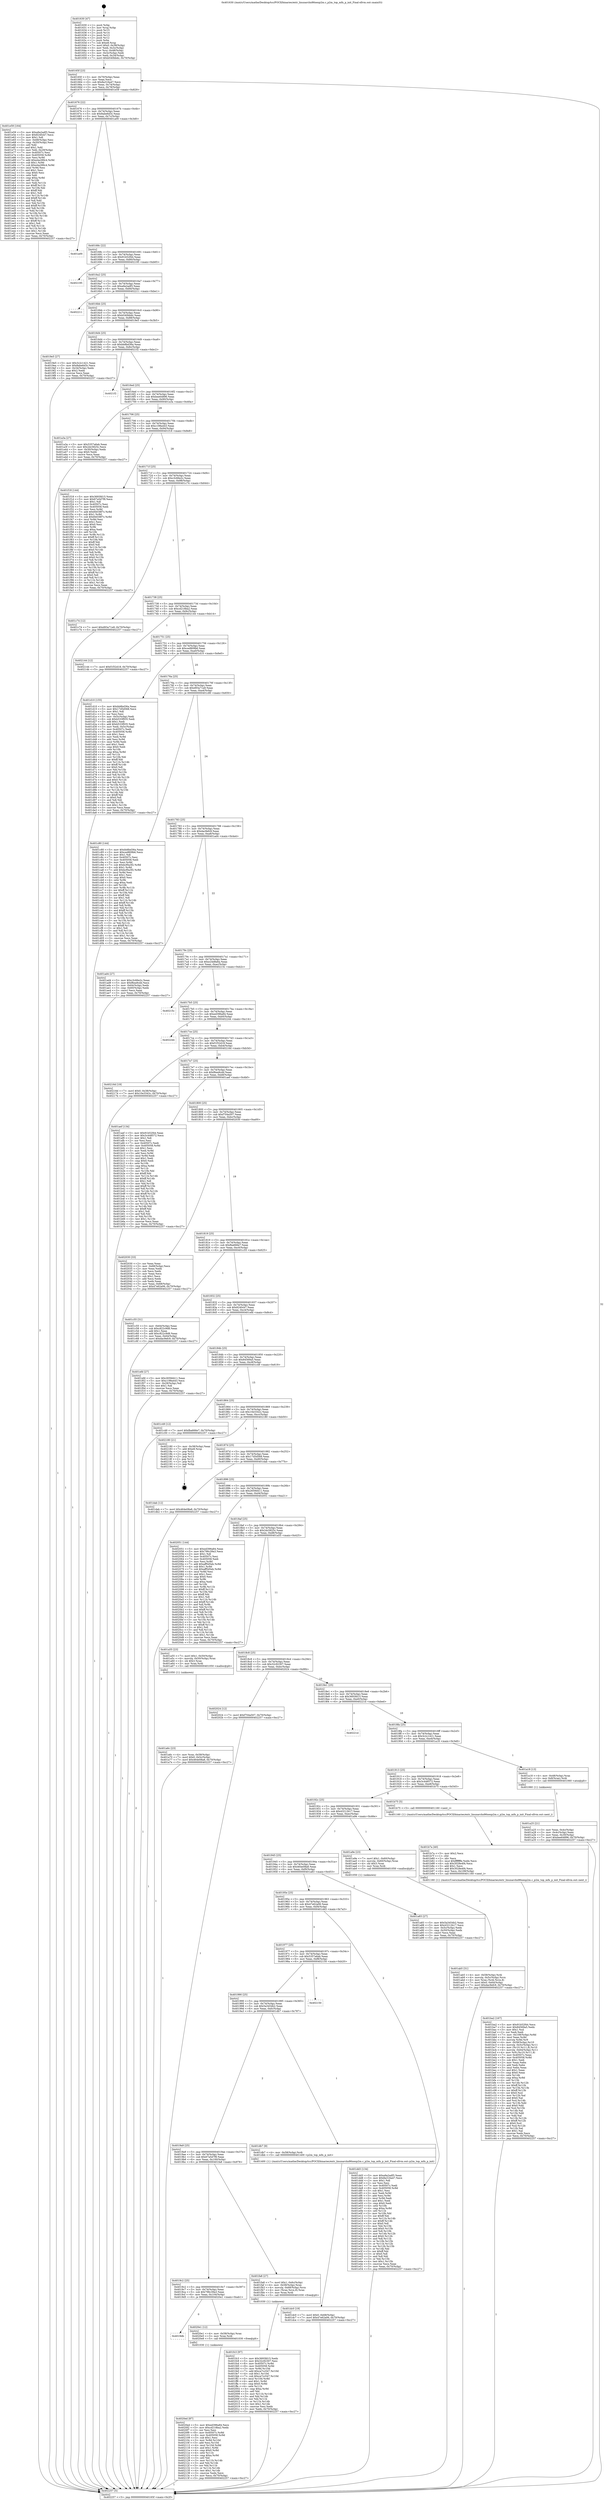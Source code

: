 digraph "0x401630" {
  label = "0x401630 (/mnt/c/Users/mathe/Desktop/tcc/POCII/binaries/extr_linuxarchx86xenp2m.c_p2m_top_mfn_p_init_Final-ollvm.out::main(0))"
  labelloc = "t"
  node[shape=record]

  Entry [label="",width=0.3,height=0.3,shape=circle,fillcolor=black,style=filled]
  "0x40165f" [label="{
     0x40165f [23]\l
     | [instrs]\l
     &nbsp;&nbsp;0x40165f \<+3\>: mov -0x70(%rbp),%eax\l
     &nbsp;&nbsp;0x401662 \<+2\>: mov %eax,%ecx\l
     &nbsp;&nbsp;0x401664 \<+6\>: sub $0x8a316a47,%ecx\l
     &nbsp;&nbsp;0x40166a \<+3\>: mov %eax,-0x74(%rbp)\l
     &nbsp;&nbsp;0x40166d \<+3\>: mov %ecx,-0x78(%rbp)\l
     &nbsp;&nbsp;0x401670 \<+6\>: je 0000000000401e59 \<main+0x829\>\l
  }"]
  "0x401e59" [label="{
     0x401e59 [164]\l
     | [instrs]\l
     &nbsp;&nbsp;0x401e59 \<+5\>: mov $0xa9a2adf3,%eax\l
     &nbsp;&nbsp;0x401e5e \<+5\>: mov $0x8240cb7,%ecx\l
     &nbsp;&nbsp;0x401e63 \<+2\>: mov $0x1,%dl\l
     &nbsp;&nbsp;0x401e65 \<+3\>: mov -0x68(%rbp),%esi\l
     &nbsp;&nbsp;0x401e68 \<+3\>: cmp -0x50(%rbp),%esi\l
     &nbsp;&nbsp;0x401e6b \<+4\>: setl %dil\l
     &nbsp;&nbsp;0x401e6f \<+4\>: and $0x1,%dil\l
     &nbsp;&nbsp;0x401e73 \<+4\>: mov %dil,-0x29(%rbp)\l
     &nbsp;&nbsp;0x401e77 \<+7\>: mov 0x40507c,%esi\l
     &nbsp;&nbsp;0x401e7e \<+8\>: mov 0x405058,%r8d\l
     &nbsp;&nbsp;0x401e86 \<+3\>: mov %esi,%r9d\l
     &nbsp;&nbsp;0x401e89 \<+7\>: add $0xe4a289c4,%r9d\l
     &nbsp;&nbsp;0x401e90 \<+4\>: sub $0x1,%r9d\l
     &nbsp;&nbsp;0x401e94 \<+7\>: sub $0xe4a289c4,%r9d\l
     &nbsp;&nbsp;0x401e9b \<+4\>: imul %r9d,%esi\l
     &nbsp;&nbsp;0x401e9f \<+3\>: and $0x1,%esi\l
     &nbsp;&nbsp;0x401ea2 \<+3\>: cmp $0x0,%esi\l
     &nbsp;&nbsp;0x401ea5 \<+4\>: sete %dil\l
     &nbsp;&nbsp;0x401ea9 \<+4\>: cmp $0xa,%r8d\l
     &nbsp;&nbsp;0x401ead \<+4\>: setl %r10b\l
     &nbsp;&nbsp;0x401eb1 \<+3\>: mov %dil,%r11b\l
     &nbsp;&nbsp;0x401eb4 \<+4\>: xor $0xff,%r11b\l
     &nbsp;&nbsp;0x401eb8 \<+3\>: mov %r10b,%bl\l
     &nbsp;&nbsp;0x401ebb \<+3\>: xor $0xff,%bl\l
     &nbsp;&nbsp;0x401ebe \<+3\>: xor $0x1,%dl\l
     &nbsp;&nbsp;0x401ec1 \<+3\>: mov %r11b,%r14b\l
     &nbsp;&nbsp;0x401ec4 \<+4\>: and $0xff,%r14b\l
     &nbsp;&nbsp;0x401ec8 \<+3\>: and %dl,%dil\l
     &nbsp;&nbsp;0x401ecb \<+3\>: mov %bl,%r15b\l
     &nbsp;&nbsp;0x401ece \<+4\>: and $0xff,%r15b\l
     &nbsp;&nbsp;0x401ed2 \<+3\>: and %dl,%r10b\l
     &nbsp;&nbsp;0x401ed5 \<+3\>: or %dil,%r14b\l
     &nbsp;&nbsp;0x401ed8 \<+3\>: or %r10b,%r15b\l
     &nbsp;&nbsp;0x401edb \<+3\>: xor %r15b,%r14b\l
     &nbsp;&nbsp;0x401ede \<+3\>: or %bl,%r11b\l
     &nbsp;&nbsp;0x401ee1 \<+4\>: xor $0xff,%r11b\l
     &nbsp;&nbsp;0x401ee5 \<+3\>: or $0x1,%dl\l
     &nbsp;&nbsp;0x401ee8 \<+3\>: and %dl,%r11b\l
     &nbsp;&nbsp;0x401eeb \<+3\>: or %r11b,%r14b\l
     &nbsp;&nbsp;0x401eee \<+4\>: test $0x1,%r14b\l
     &nbsp;&nbsp;0x401ef2 \<+3\>: cmovne %ecx,%eax\l
     &nbsp;&nbsp;0x401ef5 \<+3\>: mov %eax,-0x70(%rbp)\l
     &nbsp;&nbsp;0x401ef8 \<+5\>: jmp 0000000000402257 \<main+0xc27\>\l
  }"]
  "0x401676" [label="{
     0x401676 [22]\l
     | [instrs]\l
     &nbsp;&nbsp;0x401676 \<+5\>: jmp 000000000040167b \<main+0x4b\>\l
     &nbsp;&nbsp;0x40167b \<+3\>: mov -0x74(%rbp),%eax\l
     &nbsp;&nbsp;0x40167e \<+5\>: sub $0x8abe6d3c,%eax\l
     &nbsp;&nbsp;0x401683 \<+3\>: mov %eax,-0x7c(%rbp)\l
     &nbsp;&nbsp;0x401686 \<+6\>: je 0000000000401a00 \<main+0x3d0\>\l
  }"]
  Exit [label="",width=0.3,height=0.3,shape=circle,fillcolor=black,style=filled,peripheries=2]
  "0x401a00" [label="{
     0x401a00\l
  }", style=dashed]
  "0x40168c" [label="{
     0x40168c [22]\l
     | [instrs]\l
     &nbsp;&nbsp;0x40168c \<+5\>: jmp 0000000000401691 \<main+0x61\>\l
     &nbsp;&nbsp;0x401691 \<+3\>: mov -0x74(%rbp),%eax\l
     &nbsp;&nbsp;0x401694 \<+5\>: sub $0x91b52f44,%eax\l
     &nbsp;&nbsp;0x401699 \<+3\>: mov %eax,-0x80(%rbp)\l
     &nbsp;&nbsp;0x40169c \<+6\>: je 0000000000402195 \<main+0xb65\>\l
  }"]
  "0x4020ed" [label="{
     0x4020ed [87]\l
     | [instrs]\l
     &nbsp;&nbsp;0x4020ed \<+5\>: mov $0xed396a84,%ecx\l
     &nbsp;&nbsp;0x4020f2 \<+5\>: mov $0xcd218ba2,%edx\l
     &nbsp;&nbsp;0x4020f7 \<+2\>: xor %esi,%esi\l
     &nbsp;&nbsp;0x4020f9 \<+8\>: mov 0x40507c,%r8d\l
     &nbsp;&nbsp;0x402101 \<+8\>: mov 0x405058,%r9d\l
     &nbsp;&nbsp;0x402109 \<+3\>: sub $0x1,%esi\l
     &nbsp;&nbsp;0x40210c \<+3\>: mov %r8d,%r10d\l
     &nbsp;&nbsp;0x40210f \<+3\>: add %esi,%r10d\l
     &nbsp;&nbsp;0x402112 \<+4\>: imul %r10d,%r8d\l
     &nbsp;&nbsp;0x402116 \<+4\>: and $0x1,%r8d\l
     &nbsp;&nbsp;0x40211a \<+4\>: cmp $0x0,%r8d\l
     &nbsp;&nbsp;0x40211e \<+4\>: sete %r11b\l
     &nbsp;&nbsp;0x402122 \<+4\>: cmp $0xa,%r9d\l
     &nbsp;&nbsp;0x402126 \<+3\>: setl %bl\l
     &nbsp;&nbsp;0x402129 \<+3\>: mov %r11b,%r14b\l
     &nbsp;&nbsp;0x40212c \<+3\>: and %bl,%r14b\l
     &nbsp;&nbsp;0x40212f \<+3\>: xor %bl,%r11b\l
     &nbsp;&nbsp;0x402132 \<+3\>: or %r11b,%r14b\l
     &nbsp;&nbsp;0x402135 \<+4\>: test $0x1,%r14b\l
     &nbsp;&nbsp;0x402139 \<+3\>: cmovne %edx,%ecx\l
     &nbsp;&nbsp;0x40213c \<+3\>: mov %ecx,-0x70(%rbp)\l
     &nbsp;&nbsp;0x40213f \<+5\>: jmp 0000000000402257 \<main+0xc27\>\l
  }"]
  "0x402195" [label="{
     0x402195\l
  }", style=dashed]
  "0x4016a2" [label="{
     0x4016a2 [25]\l
     | [instrs]\l
     &nbsp;&nbsp;0x4016a2 \<+5\>: jmp 00000000004016a7 \<main+0x77\>\l
     &nbsp;&nbsp;0x4016a7 \<+3\>: mov -0x74(%rbp),%eax\l
     &nbsp;&nbsp;0x4016aa \<+5\>: sub $0xa9a2adf3,%eax\l
     &nbsp;&nbsp;0x4016af \<+6\>: mov %eax,-0x84(%rbp)\l
     &nbsp;&nbsp;0x4016b5 \<+6\>: je 0000000000402211 \<main+0xbe1\>\l
  }"]
  "0x4019db" [label="{
     0x4019db\l
  }", style=dashed]
  "0x402211" [label="{
     0x402211\l
  }", style=dashed]
  "0x4016bb" [label="{
     0x4016bb [25]\l
     | [instrs]\l
     &nbsp;&nbsp;0x4016bb \<+5\>: jmp 00000000004016c0 \<main+0x90\>\l
     &nbsp;&nbsp;0x4016c0 \<+3\>: mov -0x74(%rbp),%eax\l
     &nbsp;&nbsp;0x4016c3 \<+5\>: sub $0xb540bbdc,%eax\l
     &nbsp;&nbsp;0x4016c8 \<+6\>: mov %eax,-0x88(%rbp)\l
     &nbsp;&nbsp;0x4016ce \<+6\>: je 00000000004019e5 \<main+0x3b5\>\l
  }"]
  "0x4020e1" [label="{
     0x4020e1 [12]\l
     | [instrs]\l
     &nbsp;&nbsp;0x4020e1 \<+4\>: mov -0x58(%rbp),%rax\l
     &nbsp;&nbsp;0x4020e5 \<+3\>: mov %rax,%rdi\l
     &nbsp;&nbsp;0x4020e8 \<+5\>: call 0000000000401030 \<free@plt\>\l
     | [calls]\l
     &nbsp;&nbsp;0x401030 \{1\} (unknown)\l
  }"]
  "0x4019e5" [label="{
     0x4019e5 [27]\l
     | [instrs]\l
     &nbsp;&nbsp;0x4019e5 \<+5\>: mov $0x3c2c1421,%eax\l
     &nbsp;&nbsp;0x4019ea \<+5\>: mov $0x8abe6d3c,%ecx\l
     &nbsp;&nbsp;0x4019ef \<+3\>: mov -0x34(%rbp),%edx\l
     &nbsp;&nbsp;0x4019f2 \<+3\>: cmp $0x2,%edx\l
     &nbsp;&nbsp;0x4019f5 \<+3\>: cmovne %ecx,%eax\l
     &nbsp;&nbsp;0x4019f8 \<+3\>: mov %eax,-0x70(%rbp)\l
     &nbsp;&nbsp;0x4019fb \<+5\>: jmp 0000000000402257 \<main+0xc27\>\l
  }"]
  "0x4016d4" [label="{
     0x4016d4 [25]\l
     | [instrs]\l
     &nbsp;&nbsp;0x4016d4 \<+5\>: jmp 00000000004016d9 \<main+0xa9\>\l
     &nbsp;&nbsp;0x4016d9 \<+3\>: mov -0x74(%rbp),%eax\l
     &nbsp;&nbsp;0x4016dc \<+5\>: sub $0xbb8bd36a,%eax\l
     &nbsp;&nbsp;0x4016e1 \<+6\>: mov %eax,-0x8c(%rbp)\l
     &nbsp;&nbsp;0x4016e7 \<+6\>: je 00000000004021f2 \<main+0xbc2\>\l
  }"]
  "0x402257" [label="{
     0x402257 [5]\l
     | [instrs]\l
     &nbsp;&nbsp;0x402257 \<+5\>: jmp 000000000040165f \<main+0x2f\>\l
  }"]
  "0x401630" [label="{
     0x401630 [47]\l
     | [instrs]\l
     &nbsp;&nbsp;0x401630 \<+1\>: push %rbp\l
     &nbsp;&nbsp;0x401631 \<+3\>: mov %rsp,%rbp\l
     &nbsp;&nbsp;0x401634 \<+2\>: push %r15\l
     &nbsp;&nbsp;0x401636 \<+2\>: push %r14\l
     &nbsp;&nbsp;0x401638 \<+2\>: push %r13\l
     &nbsp;&nbsp;0x40163a \<+2\>: push %r12\l
     &nbsp;&nbsp;0x40163c \<+1\>: push %rbx\l
     &nbsp;&nbsp;0x40163d \<+7\>: sub $0xe8,%rsp\l
     &nbsp;&nbsp;0x401644 \<+7\>: movl $0x0,-0x38(%rbp)\l
     &nbsp;&nbsp;0x40164b \<+3\>: mov %edi,-0x3c(%rbp)\l
     &nbsp;&nbsp;0x40164e \<+4\>: mov %rsi,-0x48(%rbp)\l
     &nbsp;&nbsp;0x401652 \<+3\>: mov -0x3c(%rbp),%edi\l
     &nbsp;&nbsp;0x401655 \<+3\>: mov %edi,-0x34(%rbp)\l
     &nbsp;&nbsp;0x401658 \<+7\>: movl $0xb540bbdc,-0x70(%rbp)\l
  }"]
  "0x401fc3" [label="{
     0x401fc3 [97]\l
     | [instrs]\l
     &nbsp;&nbsp;0x401fc3 \<+5\>: mov $0x3693fd15,%edx\l
     &nbsp;&nbsp;0x401fc8 \<+5\>: mov $0x32c92307,%esi\l
     &nbsp;&nbsp;0x401fcd \<+8\>: mov 0x40507c,%r8d\l
     &nbsp;&nbsp;0x401fd5 \<+8\>: mov 0x405058,%r9d\l
     &nbsp;&nbsp;0x401fdd \<+3\>: mov %r8d,%r10d\l
     &nbsp;&nbsp;0x401fe0 \<+7\>: add $0xca7cc547,%r10d\l
     &nbsp;&nbsp;0x401fe7 \<+4\>: sub $0x1,%r10d\l
     &nbsp;&nbsp;0x401feb \<+7\>: sub $0xca7cc547,%r10d\l
     &nbsp;&nbsp;0x401ff2 \<+4\>: imul %r10d,%r8d\l
     &nbsp;&nbsp;0x401ff6 \<+4\>: and $0x1,%r8d\l
     &nbsp;&nbsp;0x401ffa \<+4\>: cmp $0x0,%r8d\l
     &nbsp;&nbsp;0x401ffe \<+4\>: sete %r11b\l
     &nbsp;&nbsp;0x402002 \<+4\>: cmp $0xa,%r9d\l
     &nbsp;&nbsp;0x402006 \<+3\>: setl %bl\l
     &nbsp;&nbsp;0x402009 \<+3\>: mov %r11b,%r14b\l
     &nbsp;&nbsp;0x40200c \<+3\>: and %bl,%r14b\l
     &nbsp;&nbsp;0x40200f \<+3\>: xor %bl,%r11b\l
     &nbsp;&nbsp;0x402012 \<+3\>: or %r11b,%r14b\l
     &nbsp;&nbsp;0x402015 \<+4\>: test $0x1,%r14b\l
     &nbsp;&nbsp;0x402019 \<+3\>: cmovne %esi,%edx\l
     &nbsp;&nbsp;0x40201c \<+3\>: mov %edx,-0x70(%rbp)\l
     &nbsp;&nbsp;0x40201f \<+5\>: jmp 0000000000402257 \<main+0xc27\>\l
  }"]
  "0x4021f2" [label="{
     0x4021f2\l
  }", style=dashed]
  "0x4016ed" [label="{
     0x4016ed [25]\l
     | [instrs]\l
     &nbsp;&nbsp;0x4016ed \<+5\>: jmp 00000000004016f2 \<main+0xc2\>\l
     &nbsp;&nbsp;0x4016f2 \<+3\>: mov -0x74(%rbp),%eax\l
     &nbsp;&nbsp;0x4016f5 \<+5\>: sub $0xbee64896,%eax\l
     &nbsp;&nbsp;0x4016fa \<+6\>: mov %eax,-0x90(%rbp)\l
     &nbsp;&nbsp;0x401700 \<+6\>: je 0000000000401a3a \<main+0x40a\>\l
  }"]
  "0x4019c2" [label="{
     0x4019c2 [25]\l
     | [instrs]\l
     &nbsp;&nbsp;0x4019c2 \<+5\>: jmp 00000000004019c7 \<main+0x397\>\l
     &nbsp;&nbsp;0x4019c7 \<+3\>: mov -0x74(%rbp),%eax\l
     &nbsp;&nbsp;0x4019ca \<+5\>: sub $0x796c39a3,%eax\l
     &nbsp;&nbsp;0x4019cf \<+6\>: mov %eax,-0x104(%rbp)\l
     &nbsp;&nbsp;0x4019d5 \<+6\>: je 00000000004020e1 \<main+0xab1\>\l
  }"]
  "0x401a3a" [label="{
     0x401a3a [27]\l
     | [instrs]\l
     &nbsp;&nbsp;0x401a3a \<+5\>: mov $0x5357a6ab,%eax\l
     &nbsp;&nbsp;0x401a3f \<+5\>: mov $0x2dc5825c,%ecx\l
     &nbsp;&nbsp;0x401a44 \<+3\>: mov -0x30(%rbp),%edx\l
     &nbsp;&nbsp;0x401a47 \<+3\>: cmp $0x0,%edx\l
     &nbsp;&nbsp;0x401a4a \<+3\>: cmove %ecx,%eax\l
     &nbsp;&nbsp;0x401a4d \<+3\>: mov %eax,-0x70(%rbp)\l
     &nbsp;&nbsp;0x401a50 \<+5\>: jmp 0000000000402257 \<main+0xc27\>\l
  }"]
  "0x401706" [label="{
     0x401706 [25]\l
     | [instrs]\l
     &nbsp;&nbsp;0x401706 \<+5\>: jmp 000000000040170b \<main+0xdb\>\l
     &nbsp;&nbsp;0x40170b \<+3\>: mov -0x74(%rbp),%eax\l
     &nbsp;&nbsp;0x40170e \<+5\>: sub $0xc198a443,%eax\l
     &nbsp;&nbsp;0x401713 \<+6\>: mov %eax,-0x94(%rbp)\l
     &nbsp;&nbsp;0x401719 \<+6\>: je 0000000000401f18 \<main+0x8e8\>\l
  }"]
  "0x401fa8" [label="{
     0x401fa8 [27]\l
     | [instrs]\l
     &nbsp;&nbsp;0x401fa8 \<+7\>: movl $0x1,-0x6c(%rbp)\l
     &nbsp;&nbsp;0x401faf \<+4\>: mov -0x58(%rbp),%rax\l
     &nbsp;&nbsp;0x401fb3 \<+4\>: movslq -0x68(%rbp),%rcx\l
     &nbsp;&nbsp;0x401fb7 \<+4\>: mov (%rax,%rcx,8),%rax\l
     &nbsp;&nbsp;0x401fbb \<+3\>: mov %rax,%rdi\l
     &nbsp;&nbsp;0x401fbe \<+5\>: call 0000000000401030 \<free@plt\>\l
     | [calls]\l
     &nbsp;&nbsp;0x401030 \{1\} (unknown)\l
  }"]
  "0x401f18" [label="{
     0x401f18 [144]\l
     | [instrs]\l
     &nbsp;&nbsp;0x401f18 \<+5\>: mov $0x3693fd15,%eax\l
     &nbsp;&nbsp;0x401f1d \<+5\>: mov $0x67a5d7f9,%ecx\l
     &nbsp;&nbsp;0x401f22 \<+2\>: mov $0x1,%dl\l
     &nbsp;&nbsp;0x401f24 \<+7\>: mov 0x40507c,%esi\l
     &nbsp;&nbsp;0x401f2b \<+7\>: mov 0x405058,%edi\l
     &nbsp;&nbsp;0x401f32 \<+3\>: mov %esi,%r8d\l
     &nbsp;&nbsp;0x401f35 \<+7\>: add $0x84038f7c,%r8d\l
     &nbsp;&nbsp;0x401f3c \<+4\>: sub $0x1,%r8d\l
     &nbsp;&nbsp;0x401f40 \<+7\>: sub $0x84038f7c,%r8d\l
     &nbsp;&nbsp;0x401f47 \<+4\>: imul %r8d,%esi\l
     &nbsp;&nbsp;0x401f4b \<+3\>: and $0x1,%esi\l
     &nbsp;&nbsp;0x401f4e \<+3\>: cmp $0x0,%esi\l
     &nbsp;&nbsp;0x401f51 \<+4\>: sete %r9b\l
     &nbsp;&nbsp;0x401f55 \<+3\>: cmp $0xa,%edi\l
     &nbsp;&nbsp;0x401f58 \<+4\>: setl %r10b\l
     &nbsp;&nbsp;0x401f5c \<+3\>: mov %r9b,%r11b\l
     &nbsp;&nbsp;0x401f5f \<+4\>: xor $0xff,%r11b\l
     &nbsp;&nbsp;0x401f63 \<+3\>: mov %r10b,%bl\l
     &nbsp;&nbsp;0x401f66 \<+3\>: xor $0xff,%bl\l
     &nbsp;&nbsp;0x401f69 \<+3\>: xor $0x0,%dl\l
     &nbsp;&nbsp;0x401f6c \<+3\>: mov %r11b,%r14b\l
     &nbsp;&nbsp;0x401f6f \<+4\>: and $0x0,%r14b\l
     &nbsp;&nbsp;0x401f73 \<+3\>: and %dl,%r9b\l
     &nbsp;&nbsp;0x401f76 \<+3\>: mov %bl,%r15b\l
     &nbsp;&nbsp;0x401f79 \<+4\>: and $0x0,%r15b\l
     &nbsp;&nbsp;0x401f7d \<+3\>: and %dl,%r10b\l
     &nbsp;&nbsp;0x401f80 \<+3\>: or %r9b,%r14b\l
     &nbsp;&nbsp;0x401f83 \<+3\>: or %r10b,%r15b\l
     &nbsp;&nbsp;0x401f86 \<+3\>: xor %r15b,%r14b\l
     &nbsp;&nbsp;0x401f89 \<+3\>: or %bl,%r11b\l
     &nbsp;&nbsp;0x401f8c \<+4\>: xor $0xff,%r11b\l
     &nbsp;&nbsp;0x401f90 \<+3\>: or $0x0,%dl\l
     &nbsp;&nbsp;0x401f93 \<+3\>: and %dl,%r11b\l
     &nbsp;&nbsp;0x401f96 \<+3\>: or %r11b,%r14b\l
     &nbsp;&nbsp;0x401f99 \<+4\>: test $0x1,%r14b\l
     &nbsp;&nbsp;0x401f9d \<+3\>: cmovne %ecx,%eax\l
     &nbsp;&nbsp;0x401fa0 \<+3\>: mov %eax,-0x70(%rbp)\l
     &nbsp;&nbsp;0x401fa3 \<+5\>: jmp 0000000000402257 \<main+0xc27\>\l
  }"]
  "0x40171f" [label="{
     0x40171f [25]\l
     | [instrs]\l
     &nbsp;&nbsp;0x40171f \<+5\>: jmp 0000000000401724 \<main+0xf4\>\l
     &nbsp;&nbsp;0x401724 \<+3\>: mov -0x74(%rbp),%eax\l
     &nbsp;&nbsp;0x401727 \<+5\>: sub $0xc3c66e2c,%eax\l
     &nbsp;&nbsp;0x40172c \<+6\>: mov %eax,-0x98(%rbp)\l
     &nbsp;&nbsp;0x401732 \<+6\>: je 0000000000401c74 \<main+0x644\>\l
  }"]
  "0x401dc0" [label="{
     0x401dc0 [19]\l
     | [instrs]\l
     &nbsp;&nbsp;0x401dc0 \<+7\>: movl $0x0,-0x68(%rbp)\l
     &nbsp;&nbsp;0x401dc7 \<+7\>: movl $0x47e62a06,-0x70(%rbp)\l
     &nbsp;&nbsp;0x401dce \<+5\>: jmp 0000000000402257 \<main+0xc27\>\l
  }"]
  "0x401c74" [label="{
     0x401c74 [12]\l
     | [instrs]\l
     &nbsp;&nbsp;0x401c74 \<+7\>: movl $0xd93a71a9,-0x70(%rbp)\l
     &nbsp;&nbsp;0x401c7b \<+5\>: jmp 0000000000402257 \<main+0xc27\>\l
  }"]
  "0x401738" [label="{
     0x401738 [25]\l
     | [instrs]\l
     &nbsp;&nbsp;0x401738 \<+5\>: jmp 000000000040173d \<main+0x10d\>\l
     &nbsp;&nbsp;0x40173d \<+3\>: mov -0x74(%rbp),%eax\l
     &nbsp;&nbsp;0x401740 \<+5\>: sub $0xcd218ba2,%eax\l
     &nbsp;&nbsp;0x401745 \<+6\>: mov %eax,-0x9c(%rbp)\l
     &nbsp;&nbsp;0x40174b \<+6\>: je 0000000000402144 \<main+0xb14\>\l
  }"]
  "0x4019a9" [label="{
     0x4019a9 [25]\l
     | [instrs]\l
     &nbsp;&nbsp;0x4019a9 \<+5\>: jmp 00000000004019ae \<main+0x37e\>\l
     &nbsp;&nbsp;0x4019ae \<+3\>: mov -0x74(%rbp),%eax\l
     &nbsp;&nbsp;0x4019b1 \<+5\>: sub $0x67a5d7f9,%eax\l
     &nbsp;&nbsp;0x4019b6 \<+6\>: mov %eax,-0x100(%rbp)\l
     &nbsp;&nbsp;0x4019bc \<+6\>: je 0000000000401fa8 \<main+0x978\>\l
  }"]
  "0x402144" [label="{
     0x402144 [12]\l
     | [instrs]\l
     &nbsp;&nbsp;0x402144 \<+7\>: movl $0xf1f32d18,-0x70(%rbp)\l
     &nbsp;&nbsp;0x40214b \<+5\>: jmp 0000000000402257 \<main+0xc27\>\l
  }"]
  "0x401751" [label="{
     0x401751 [25]\l
     | [instrs]\l
     &nbsp;&nbsp;0x401751 \<+5\>: jmp 0000000000401756 \<main+0x126\>\l
     &nbsp;&nbsp;0x401756 \<+3\>: mov -0x74(%rbp),%eax\l
     &nbsp;&nbsp;0x401759 \<+5\>: sub $0xced809b6,%eax\l
     &nbsp;&nbsp;0x40175e \<+6\>: mov %eax,-0xa0(%rbp)\l
     &nbsp;&nbsp;0x401764 \<+6\>: je 0000000000401d10 \<main+0x6e0\>\l
  }"]
  "0x401db7" [label="{
     0x401db7 [9]\l
     | [instrs]\l
     &nbsp;&nbsp;0x401db7 \<+4\>: mov -0x58(%rbp),%rdi\l
     &nbsp;&nbsp;0x401dbb \<+5\>: call 0000000000401400 \<p2m_top_mfn_p_init\>\l
     | [calls]\l
     &nbsp;&nbsp;0x401400 \{1\} (/mnt/c/Users/mathe/Desktop/tcc/POCII/binaries/extr_linuxarchx86xenp2m.c_p2m_top_mfn_p_init_Final-ollvm.out::p2m_top_mfn_p_init)\l
  }"]
  "0x401d10" [label="{
     0x401d10 [155]\l
     | [instrs]\l
     &nbsp;&nbsp;0x401d10 \<+5\>: mov $0xbb8bd36a,%eax\l
     &nbsp;&nbsp;0x401d15 \<+5\>: mov $0x17d5d568,%ecx\l
     &nbsp;&nbsp;0x401d1a \<+2\>: mov $0x1,%dl\l
     &nbsp;&nbsp;0x401d1c \<+2\>: xor %esi,%esi\l
     &nbsp;&nbsp;0x401d1e \<+3\>: mov -0x5c(%rbp),%edi\l
     &nbsp;&nbsp;0x401d21 \<+6\>: sub $0xb533f935,%edi\l
     &nbsp;&nbsp;0x401d27 \<+3\>: add $0x1,%edi\l
     &nbsp;&nbsp;0x401d2a \<+6\>: add $0xb533f935,%edi\l
     &nbsp;&nbsp;0x401d30 \<+3\>: mov %edi,-0x5c(%rbp)\l
     &nbsp;&nbsp;0x401d33 \<+7\>: mov 0x40507c,%edi\l
     &nbsp;&nbsp;0x401d3a \<+8\>: mov 0x405058,%r8d\l
     &nbsp;&nbsp;0x401d42 \<+3\>: sub $0x1,%esi\l
     &nbsp;&nbsp;0x401d45 \<+3\>: mov %edi,%r9d\l
     &nbsp;&nbsp;0x401d48 \<+3\>: add %esi,%r9d\l
     &nbsp;&nbsp;0x401d4b \<+4\>: imul %r9d,%edi\l
     &nbsp;&nbsp;0x401d4f \<+3\>: and $0x1,%edi\l
     &nbsp;&nbsp;0x401d52 \<+3\>: cmp $0x0,%edi\l
     &nbsp;&nbsp;0x401d55 \<+4\>: sete %r10b\l
     &nbsp;&nbsp;0x401d59 \<+4\>: cmp $0xa,%r8d\l
     &nbsp;&nbsp;0x401d5d \<+4\>: setl %r11b\l
     &nbsp;&nbsp;0x401d61 \<+3\>: mov %r10b,%bl\l
     &nbsp;&nbsp;0x401d64 \<+3\>: xor $0xff,%bl\l
     &nbsp;&nbsp;0x401d67 \<+3\>: mov %r11b,%r14b\l
     &nbsp;&nbsp;0x401d6a \<+4\>: xor $0xff,%r14b\l
     &nbsp;&nbsp;0x401d6e \<+3\>: xor $0x0,%dl\l
     &nbsp;&nbsp;0x401d71 \<+3\>: mov %bl,%r15b\l
     &nbsp;&nbsp;0x401d74 \<+4\>: and $0x0,%r15b\l
     &nbsp;&nbsp;0x401d78 \<+3\>: and %dl,%r10b\l
     &nbsp;&nbsp;0x401d7b \<+3\>: mov %r14b,%r12b\l
     &nbsp;&nbsp;0x401d7e \<+4\>: and $0x0,%r12b\l
     &nbsp;&nbsp;0x401d82 \<+3\>: and %dl,%r11b\l
     &nbsp;&nbsp;0x401d85 \<+3\>: or %r10b,%r15b\l
     &nbsp;&nbsp;0x401d88 \<+3\>: or %r11b,%r12b\l
     &nbsp;&nbsp;0x401d8b \<+3\>: xor %r12b,%r15b\l
     &nbsp;&nbsp;0x401d8e \<+3\>: or %r14b,%bl\l
     &nbsp;&nbsp;0x401d91 \<+3\>: xor $0xff,%bl\l
     &nbsp;&nbsp;0x401d94 \<+3\>: or $0x0,%dl\l
     &nbsp;&nbsp;0x401d97 \<+2\>: and %dl,%bl\l
     &nbsp;&nbsp;0x401d99 \<+3\>: or %bl,%r15b\l
     &nbsp;&nbsp;0x401d9c \<+4\>: test $0x1,%r15b\l
     &nbsp;&nbsp;0x401da0 \<+3\>: cmovne %ecx,%eax\l
     &nbsp;&nbsp;0x401da3 \<+3\>: mov %eax,-0x70(%rbp)\l
     &nbsp;&nbsp;0x401da6 \<+5\>: jmp 0000000000402257 \<main+0xc27\>\l
  }"]
  "0x40176a" [label="{
     0x40176a [25]\l
     | [instrs]\l
     &nbsp;&nbsp;0x40176a \<+5\>: jmp 000000000040176f \<main+0x13f\>\l
     &nbsp;&nbsp;0x40176f \<+3\>: mov -0x74(%rbp),%eax\l
     &nbsp;&nbsp;0x401772 \<+5\>: sub $0xd93a71a9,%eax\l
     &nbsp;&nbsp;0x401777 \<+6\>: mov %eax,-0xa4(%rbp)\l
     &nbsp;&nbsp;0x40177d \<+6\>: je 0000000000401c80 \<main+0x650\>\l
  }"]
  "0x401990" [label="{
     0x401990 [25]\l
     | [instrs]\l
     &nbsp;&nbsp;0x401990 \<+5\>: jmp 0000000000401995 \<main+0x365\>\l
     &nbsp;&nbsp;0x401995 \<+3\>: mov -0x74(%rbp),%eax\l
     &nbsp;&nbsp;0x401998 \<+5\>: sub $0x5a3454b2,%eax\l
     &nbsp;&nbsp;0x40199d \<+6\>: mov %eax,-0xfc(%rbp)\l
     &nbsp;&nbsp;0x4019a3 \<+6\>: je 0000000000401db7 \<main+0x787\>\l
  }"]
  "0x401c80" [label="{
     0x401c80 [144]\l
     | [instrs]\l
     &nbsp;&nbsp;0x401c80 \<+5\>: mov $0xbb8bd36a,%eax\l
     &nbsp;&nbsp;0x401c85 \<+5\>: mov $0xced809b6,%ecx\l
     &nbsp;&nbsp;0x401c8a \<+2\>: mov $0x1,%dl\l
     &nbsp;&nbsp;0x401c8c \<+7\>: mov 0x40507c,%esi\l
     &nbsp;&nbsp;0x401c93 \<+7\>: mov 0x405058,%edi\l
     &nbsp;&nbsp;0x401c9a \<+3\>: mov %esi,%r8d\l
     &nbsp;&nbsp;0x401c9d \<+7\>: sub $0xbcf0a3f2,%r8d\l
     &nbsp;&nbsp;0x401ca4 \<+4\>: sub $0x1,%r8d\l
     &nbsp;&nbsp;0x401ca8 \<+7\>: add $0xbcf0a3f2,%r8d\l
     &nbsp;&nbsp;0x401caf \<+4\>: imul %r8d,%esi\l
     &nbsp;&nbsp;0x401cb3 \<+3\>: and $0x1,%esi\l
     &nbsp;&nbsp;0x401cb6 \<+3\>: cmp $0x0,%esi\l
     &nbsp;&nbsp;0x401cb9 \<+4\>: sete %r9b\l
     &nbsp;&nbsp;0x401cbd \<+3\>: cmp $0xa,%edi\l
     &nbsp;&nbsp;0x401cc0 \<+4\>: setl %r10b\l
     &nbsp;&nbsp;0x401cc4 \<+3\>: mov %r9b,%r11b\l
     &nbsp;&nbsp;0x401cc7 \<+4\>: xor $0xff,%r11b\l
     &nbsp;&nbsp;0x401ccb \<+3\>: mov %r10b,%bl\l
     &nbsp;&nbsp;0x401cce \<+3\>: xor $0xff,%bl\l
     &nbsp;&nbsp;0x401cd1 \<+3\>: xor $0x1,%dl\l
     &nbsp;&nbsp;0x401cd4 \<+3\>: mov %r11b,%r14b\l
     &nbsp;&nbsp;0x401cd7 \<+4\>: and $0xff,%r14b\l
     &nbsp;&nbsp;0x401cdb \<+3\>: and %dl,%r9b\l
     &nbsp;&nbsp;0x401cde \<+3\>: mov %bl,%r15b\l
     &nbsp;&nbsp;0x401ce1 \<+4\>: and $0xff,%r15b\l
     &nbsp;&nbsp;0x401ce5 \<+3\>: and %dl,%r10b\l
     &nbsp;&nbsp;0x401ce8 \<+3\>: or %r9b,%r14b\l
     &nbsp;&nbsp;0x401ceb \<+3\>: or %r10b,%r15b\l
     &nbsp;&nbsp;0x401cee \<+3\>: xor %r15b,%r14b\l
     &nbsp;&nbsp;0x401cf1 \<+3\>: or %bl,%r11b\l
     &nbsp;&nbsp;0x401cf4 \<+4\>: xor $0xff,%r11b\l
     &nbsp;&nbsp;0x401cf8 \<+3\>: or $0x1,%dl\l
     &nbsp;&nbsp;0x401cfb \<+3\>: and %dl,%r11b\l
     &nbsp;&nbsp;0x401cfe \<+3\>: or %r11b,%r14b\l
     &nbsp;&nbsp;0x401d01 \<+4\>: test $0x1,%r14b\l
     &nbsp;&nbsp;0x401d05 \<+3\>: cmovne %ecx,%eax\l
     &nbsp;&nbsp;0x401d08 \<+3\>: mov %eax,-0x70(%rbp)\l
     &nbsp;&nbsp;0x401d0b \<+5\>: jmp 0000000000402257 \<main+0xc27\>\l
  }"]
  "0x401783" [label="{
     0x401783 [25]\l
     | [instrs]\l
     &nbsp;&nbsp;0x401783 \<+5\>: jmp 0000000000401788 \<main+0x158\>\l
     &nbsp;&nbsp;0x401788 \<+3\>: mov -0x74(%rbp),%eax\l
     &nbsp;&nbsp;0x40178b \<+5\>: sub $0xdac9efc9,%eax\l
     &nbsp;&nbsp;0x401790 \<+6\>: mov %eax,-0xa8(%rbp)\l
     &nbsp;&nbsp;0x401796 \<+6\>: je 0000000000401ad4 \<main+0x4a4\>\l
  }"]
  "0x402150" [label="{
     0x402150\l
  }", style=dashed]
  "0x401ad4" [label="{
     0x401ad4 [27]\l
     | [instrs]\l
     &nbsp;&nbsp;0x401ad4 \<+5\>: mov $0xc3c66e2c,%eax\l
     &nbsp;&nbsp;0x401ad9 \<+5\>: mov $0xf6ea9cdd,%ecx\l
     &nbsp;&nbsp;0x401ade \<+3\>: mov -0x64(%rbp),%edx\l
     &nbsp;&nbsp;0x401ae1 \<+3\>: cmp -0x60(%rbp),%edx\l
     &nbsp;&nbsp;0x401ae4 \<+3\>: cmovl %ecx,%eax\l
     &nbsp;&nbsp;0x401ae7 \<+3\>: mov %eax,-0x70(%rbp)\l
     &nbsp;&nbsp;0x401aea \<+5\>: jmp 0000000000402257 \<main+0xc27\>\l
  }"]
  "0x40179c" [label="{
     0x40179c [25]\l
     | [instrs]\l
     &nbsp;&nbsp;0x40179c \<+5\>: jmp 00000000004017a1 \<main+0x171\>\l
     &nbsp;&nbsp;0x4017a1 \<+3\>: mov -0x74(%rbp),%eax\l
     &nbsp;&nbsp;0x4017a4 \<+5\>: sub $0xe24d8a6a,%eax\l
     &nbsp;&nbsp;0x4017a9 \<+6\>: mov %eax,-0xac(%rbp)\l
     &nbsp;&nbsp;0x4017af \<+6\>: je 000000000040215c \<main+0xb2c\>\l
  }"]
  "0x401977" [label="{
     0x401977 [25]\l
     | [instrs]\l
     &nbsp;&nbsp;0x401977 \<+5\>: jmp 000000000040197c \<main+0x34c\>\l
     &nbsp;&nbsp;0x40197c \<+3\>: mov -0x74(%rbp),%eax\l
     &nbsp;&nbsp;0x40197f \<+5\>: sub $0x5357a6ab,%eax\l
     &nbsp;&nbsp;0x401984 \<+6\>: mov %eax,-0xf8(%rbp)\l
     &nbsp;&nbsp;0x40198a \<+6\>: je 0000000000402150 \<main+0xb20\>\l
  }"]
  "0x40215c" [label="{
     0x40215c\l
  }", style=dashed]
  "0x4017b5" [label="{
     0x4017b5 [25]\l
     | [instrs]\l
     &nbsp;&nbsp;0x4017b5 \<+5\>: jmp 00000000004017ba \<main+0x18a\>\l
     &nbsp;&nbsp;0x4017ba \<+3\>: mov -0x74(%rbp),%eax\l
     &nbsp;&nbsp;0x4017bd \<+5\>: sub $0xed396a84,%eax\l
     &nbsp;&nbsp;0x4017c2 \<+6\>: mov %eax,-0xb0(%rbp)\l
     &nbsp;&nbsp;0x4017c8 \<+6\>: je 0000000000402244 \<main+0xc14\>\l
  }"]
  "0x401dd3" [label="{
     0x401dd3 [134]\l
     | [instrs]\l
     &nbsp;&nbsp;0x401dd3 \<+5\>: mov $0xa9a2adf3,%eax\l
     &nbsp;&nbsp;0x401dd8 \<+5\>: mov $0x8a316a47,%ecx\l
     &nbsp;&nbsp;0x401ddd \<+2\>: mov $0x1,%dl\l
     &nbsp;&nbsp;0x401ddf \<+2\>: xor %esi,%esi\l
     &nbsp;&nbsp;0x401de1 \<+7\>: mov 0x40507c,%edi\l
     &nbsp;&nbsp;0x401de8 \<+8\>: mov 0x405058,%r8d\l
     &nbsp;&nbsp;0x401df0 \<+3\>: sub $0x1,%esi\l
     &nbsp;&nbsp;0x401df3 \<+3\>: mov %edi,%r9d\l
     &nbsp;&nbsp;0x401df6 \<+3\>: add %esi,%r9d\l
     &nbsp;&nbsp;0x401df9 \<+4\>: imul %r9d,%edi\l
     &nbsp;&nbsp;0x401dfd \<+3\>: and $0x1,%edi\l
     &nbsp;&nbsp;0x401e00 \<+3\>: cmp $0x0,%edi\l
     &nbsp;&nbsp;0x401e03 \<+4\>: sete %r10b\l
     &nbsp;&nbsp;0x401e07 \<+4\>: cmp $0xa,%r8d\l
     &nbsp;&nbsp;0x401e0b \<+4\>: setl %r11b\l
     &nbsp;&nbsp;0x401e0f \<+3\>: mov %r10b,%bl\l
     &nbsp;&nbsp;0x401e12 \<+3\>: xor $0xff,%bl\l
     &nbsp;&nbsp;0x401e15 \<+3\>: mov %r11b,%r14b\l
     &nbsp;&nbsp;0x401e18 \<+4\>: xor $0xff,%r14b\l
     &nbsp;&nbsp;0x401e1c \<+3\>: xor $0x0,%dl\l
     &nbsp;&nbsp;0x401e1f \<+3\>: mov %bl,%r15b\l
     &nbsp;&nbsp;0x401e22 \<+4\>: and $0x0,%r15b\l
     &nbsp;&nbsp;0x401e26 \<+3\>: and %dl,%r10b\l
     &nbsp;&nbsp;0x401e29 \<+3\>: mov %r14b,%r12b\l
     &nbsp;&nbsp;0x401e2c \<+4\>: and $0x0,%r12b\l
     &nbsp;&nbsp;0x401e30 \<+3\>: and %dl,%r11b\l
     &nbsp;&nbsp;0x401e33 \<+3\>: or %r10b,%r15b\l
     &nbsp;&nbsp;0x401e36 \<+3\>: or %r11b,%r12b\l
     &nbsp;&nbsp;0x401e39 \<+3\>: xor %r12b,%r15b\l
     &nbsp;&nbsp;0x401e3c \<+3\>: or %r14b,%bl\l
     &nbsp;&nbsp;0x401e3f \<+3\>: xor $0xff,%bl\l
     &nbsp;&nbsp;0x401e42 \<+3\>: or $0x0,%dl\l
     &nbsp;&nbsp;0x401e45 \<+2\>: and %dl,%bl\l
     &nbsp;&nbsp;0x401e47 \<+3\>: or %bl,%r15b\l
     &nbsp;&nbsp;0x401e4a \<+4\>: test $0x1,%r15b\l
     &nbsp;&nbsp;0x401e4e \<+3\>: cmovne %ecx,%eax\l
     &nbsp;&nbsp;0x401e51 \<+3\>: mov %eax,-0x70(%rbp)\l
     &nbsp;&nbsp;0x401e54 \<+5\>: jmp 0000000000402257 \<main+0xc27\>\l
  }"]
  "0x402244" [label="{
     0x402244\l
  }", style=dashed]
  "0x4017ce" [label="{
     0x4017ce [25]\l
     | [instrs]\l
     &nbsp;&nbsp;0x4017ce \<+5\>: jmp 00000000004017d3 \<main+0x1a3\>\l
     &nbsp;&nbsp;0x4017d3 \<+3\>: mov -0x74(%rbp),%eax\l
     &nbsp;&nbsp;0x4017d6 \<+5\>: sub $0xf1f32d18,%eax\l
     &nbsp;&nbsp;0x4017db \<+6\>: mov %eax,-0xb4(%rbp)\l
     &nbsp;&nbsp;0x4017e1 \<+6\>: je 000000000040216d \<main+0xb3d\>\l
  }"]
  "0x401ba2" [label="{
     0x401ba2 [167]\l
     | [instrs]\l
     &nbsp;&nbsp;0x401ba2 \<+5\>: mov $0x91b52f44,%ecx\l
     &nbsp;&nbsp;0x401ba7 \<+5\>: mov $0x84569a5,%edx\l
     &nbsp;&nbsp;0x401bac \<+3\>: mov $0x1,%sil\l
     &nbsp;&nbsp;0x401baf \<+2\>: xor %edi,%edi\l
     &nbsp;&nbsp;0x401bb1 \<+7\>: mov -0x108(%rbp),%r8d\l
     &nbsp;&nbsp;0x401bb8 \<+4\>: imul %eax,%r8d\l
     &nbsp;&nbsp;0x401bbc \<+3\>: movslq %r8d,%r9\l
     &nbsp;&nbsp;0x401bbf \<+4\>: mov -0x58(%rbp),%r10\l
     &nbsp;&nbsp;0x401bc3 \<+4\>: movslq -0x5c(%rbp),%r11\l
     &nbsp;&nbsp;0x401bc7 \<+4\>: mov (%r10,%r11,8),%r10\l
     &nbsp;&nbsp;0x401bcb \<+4\>: movslq -0x64(%rbp),%r11\l
     &nbsp;&nbsp;0x401bcf \<+4\>: mov %r9,(%r10,%r11,8)\l
     &nbsp;&nbsp;0x401bd3 \<+7\>: mov 0x40507c,%eax\l
     &nbsp;&nbsp;0x401bda \<+8\>: mov 0x405058,%r8d\l
     &nbsp;&nbsp;0x401be2 \<+3\>: sub $0x1,%edi\l
     &nbsp;&nbsp;0x401be5 \<+2\>: mov %eax,%ebx\l
     &nbsp;&nbsp;0x401be7 \<+2\>: add %edi,%ebx\l
     &nbsp;&nbsp;0x401be9 \<+3\>: imul %ebx,%eax\l
     &nbsp;&nbsp;0x401bec \<+3\>: and $0x1,%eax\l
     &nbsp;&nbsp;0x401bef \<+3\>: cmp $0x0,%eax\l
     &nbsp;&nbsp;0x401bf2 \<+4\>: sete %r14b\l
     &nbsp;&nbsp;0x401bf6 \<+4\>: cmp $0xa,%r8d\l
     &nbsp;&nbsp;0x401bfa \<+4\>: setl %r15b\l
     &nbsp;&nbsp;0x401bfe \<+3\>: mov %r14b,%r12b\l
     &nbsp;&nbsp;0x401c01 \<+4\>: xor $0xff,%r12b\l
     &nbsp;&nbsp;0x401c05 \<+3\>: mov %r15b,%r13b\l
     &nbsp;&nbsp;0x401c08 \<+4\>: xor $0xff,%r13b\l
     &nbsp;&nbsp;0x401c0c \<+4\>: xor $0x0,%sil\l
     &nbsp;&nbsp;0x401c10 \<+3\>: mov %r12b,%al\l
     &nbsp;&nbsp;0x401c13 \<+2\>: and $0x0,%al\l
     &nbsp;&nbsp;0x401c15 \<+3\>: and %sil,%r14b\l
     &nbsp;&nbsp;0x401c18 \<+3\>: mov %r13b,%dil\l
     &nbsp;&nbsp;0x401c1b \<+4\>: and $0x0,%dil\l
     &nbsp;&nbsp;0x401c1f \<+3\>: and %sil,%r15b\l
     &nbsp;&nbsp;0x401c22 \<+3\>: or %r14b,%al\l
     &nbsp;&nbsp;0x401c25 \<+3\>: or %r15b,%dil\l
     &nbsp;&nbsp;0x401c28 \<+3\>: xor %dil,%al\l
     &nbsp;&nbsp;0x401c2b \<+3\>: or %r13b,%r12b\l
     &nbsp;&nbsp;0x401c2e \<+4\>: xor $0xff,%r12b\l
     &nbsp;&nbsp;0x401c32 \<+4\>: or $0x0,%sil\l
     &nbsp;&nbsp;0x401c36 \<+3\>: and %sil,%r12b\l
     &nbsp;&nbsp;0x401c39 \<+3\>: or %r12b,%al\l
     &nbsp;&nbsp;0x401c3c \<+2\>: test $0x1,%al\l
     &nbsp;&nbsp;0x401c3e \<+3\>: cmovne %edx,%ecx\l
     &nbsp;&nbsp;0x401c41 \<+3\>: mov %ecx,-0x70(%rbp)\l
     &nbsp;&nbsp;0x401c44 \<+5\>: jmp 0000000000402257 \<main+0xc27\>\l
  }"]
  "0x40216d" [label="{
     0x40216d [19]\l
     | [instrs]\l
     &nbsp;&nbsp;0x40216d \<+7\>: movl $0x0,-0x38(%rbp)\l
     &nbsp;&nbsp;0x402174 \<+7\>: movl $0x10e3342c,-0x70(%rbp)\l
     &nbsp;&nbsp;0x40217b \<+5\>: jmp 0000000000402257 \<main+0xc27\>\l
  }"]
  "0x4017e7" [label="{
     0x4017e7 [25]\l
     | [instrs]\l
     &nbsp;&nbsp;0x4017e7 \<+5\>: jmp 00000000004017ec \<main+0x1bc\>\l
     &nbsp;&nbsp;0x4017ec \<+3\>: mov -0x74(%rbp),%eax\l
     &nbsp;&nbsp;0x4017ef \<+5\>: sub $0xf6ea9cdd,%eax\l
     &nbsp;&nbsp;0x4017f4 \<+6\>: mov %eax,-0xb8(%rbp)\l
     &nbsp;&nbsp;0x4017fa \<+6\>: je 0000000000401aef \<main+0x4bf\>\l
  }"]
  "0x401b7a" [label="{
     0x401b7a [40]\l
     | [instrs]\l
     &nbsp;&nbsp;0x401b7a \<+5\>: mov $0x2,%ecx\l
     &nbsp;&nbsp;0x401b7f \<+1\>: cltd\l
     &nbsp;&nbsp;0x401b80 \<+2\>: idiv %ecx\l
     &nbsp;&nbsp;0x401b82 \<+6\>: imul $0xfffffffe,%edx,%ecx\l
     &nbsp;&nbsp;0x401b88 \<+6\>: sub $0x3028e4f4,%ecx\l
     &nbsp;&nbsp;0x401b8e \<+3\>: add $0x1,%ecx\l
     &nbsp;&nbsp;0x401b91 \<+6\>: add $0x3028e4f4,%ecx\l
     &nbsp;&nbsp;0x401b97 \<+6\>: mov %ecx,-0x108(%rbp)\l
     &nbsp;&nbsp;0x401b9d \<+5\>: call 0000000000401160 \<next_i\>\l
     | [calls]\l
     &nbsp;&nbsp;0x401160 \{1\} (/mnt/c/Users/mathe/Desktop/tcc/POCII/binaries/extr_linuxarchx86xenp2m.c_p2m_top_mfn_p_init_Final-ollvm.out::next_i)\l
  }"]
  "0x401aef" [label="{
     0x401aef [134]\l
     | [instrs]\l
     &nbsp;&nbsp;0x401aef \<+5\>: mov $0x91b52f44,%eax\l
     &nbsp;&nbsp;0x401af4 \<+5\>: mov $0x3c448572,%ecx\l
     &nbsp;&nbsp;0x401af9 \<+2\>: mov $0x1,%dl\l
     &nbsp;&nbsp;0x401afb \<+2\>: xor %esi,%esi\l
     &nbsp;&nbsp;0x401afd \<+7\>: mov 0x40507c,%edi\l
     &nbsp;&nbsp;0x401b04 \<+8\>: mov 0x405058,%r8d\l
     &nbsp;&nbsp;0x401b0c \<+3\>: sub $0x1,%esi\l
     &nbsp;&nbsp;0x401b0f \<+3\>: mov %edi,%r9d\l
     &nbsp;&nbsp;0x401b12 \<+3\>: add %esi,%r9d\l
     &nbsp;&nbsp;0x401b15 \<+4\>: imul %r9d,%edi\l
     &nbsp;&nbsp;0x401b19 \<+3\>: and $0x1,%edi\l
     &nbsp;&nbsp;0x401b1c \<+3\>: cmp $0x0,%edi\l
     &nbsp;&nbsp;0x401b1f \<+4\>: sete %r10b\l
     &nbsp;&nbsp;0x401b23 \<+4\>: cmp $0xa,%r8d\l
     &nbsp;&nbsp;0x401b27 \<+4\>: setl %r11b\l
     &nbsp;&nbsp;0x401b2b \<+3\>: mov %r10b,%bl\l
     &nbsp;&nbsp;0x401b2e \<+3\>: xor $0xff,%bl\l
     &nbsp;&nbsp;0x401b31 \<+3\>: mov %r11b,%r14b\l
     &nbsp;&nbsp;0x401b34 \<+4\>: xor $0xff,%r14b\l
     &nbsp;&nbsp;0x401b38 \<+3\>: xor $0x1,%dl\l
     &nbsp;&nbsp;0x401b3b \<+3\>: mov %bl,%r15b\l
     &nbsp;&nbsp;0x401b3e \<+4\>: and $0xff,%r15b\l
     &nbsp;&nbsp;0x401b42 \<+3\>: and %dl,%r10b\l
     &nbsp;&nbsp;0x401b45 \<+3\>: mov %r14b,%r12b\l
     &nbsp;&nbsp;0x401b48 \<+4\>: and $0xff,%r12b\l
     &nbsp;&nbsp;0x401b4c \<+3\>: and %dl,%r11b\l
     &nbsp;&nbsp;0x401b4f \<+3\>: or %r10b,%r15b\l
     &nbsp;&nbsp;0x401b52 \<+3\>: or %r11b,%r12b\l
     &nbsp;&nbsp;0x401b55 \<+3\>: xor %r12b,%r15b\l
     &nbsp;&nbsp;0x401b58 \<+3\>: or %r14b,%bl\l
     &nbsp;&nbsp;0x401b5b \<+3\>: xor $0xff,%bl\l
     &nbsp;&nbsp;0x401b5e \<+3\>: or $0x1,%dl\l
     &nbsp;&nbsp;0x401b61 \<+2\>: and %dl,%bl\l
     &nbsp;&nbsp;0x401b63 \<+3\>: or %bl,%r15b\l
     &nbsp;&nbsp;0x401b66 \<+4\>: test $0x1,%r15b\l
     &nbsp;&nbsp;0x401b6a \<+3\>: cmovne %ecx,%eax\l
     &nbsp;&nbsp;0x401b6d \<+3\>: mov %eax,-0x70(%rbp)\l
     &nbsp;&nbsp;0x401b70 \<+5\>: jmp 0000000000402257 \<main+0xc27\>\l
  }"]
  "0x401800" [label="{
     0x401800 [25]\l
     | [instrs]\l
     &nbsp;&nbsp;0x401800 \<+5\>: jmp 0000000000401805 \<main+0x1d5\>\l
     &nbsp;&nbsp;0x401805 \<+3\>: mov -0x74(%rbp),%eax\l
     &nbsp;&nbsp;0x401808 \<+5\>: sub $0xf704a507,%eax\l
     &nbsp;&nbsp;0x40180d \<+6\>: mov %eax,-0xbc(%rbp)\l
     &nbsp;&nbsp;0x401813 \<+6\>: je 0000000000402030 \<main+0xa00\>\l
  }"]
  "0x401ab5" [label="{
     0x401ab5 [31]\l
     | [instrs]\l
     &nbsp;&nbsp;0x401ab5 \<+4\>: mov -0x58(%rbp),%rdi\l
     &nbsp;&nbsp;0x401ab9 \<+4\>: movslq -0x5c(%rbp),%rcx\l
     &nbsp;&nbsp;0x401abd \<+4\>: mov %rax,(%rdi,%rcx,8)\l
     &nbsp;&nbsp;0x401ac1 \<+7\>: movl $0x0,-0x64(%rbp)\l
     &nbsp;&nbsp;0x401ac8 \<+7\>: movl $0xdac9efc9,-0x70(%rbp)\l
     &nbsp;&nbsp;0x401acf \<+5\>: jmp 0000000000402257 \<main+0xc27\>\l
  }"]
  "0x402030" [label="{
     0x402030 [33]\l
     | [instrs]\l
     &nbsp;&nbsp;0x402030 \<+2\>: xor %eax,%eax\l
     &nbsp;&nbsp;0x402032 \<+3\>: mov -0x68(%rbp),%ecx\l
     &nbsp;&nbsp;0x402035 \<+2\>: mov %eax,%edx\l
     &nbsp;&nbsp;0x402037 \<+2\>: sub %ecx,%edx\l
     &nbsp;&nbsp;0x402039 \<+2\>: mov %eax,%ecx\l
     &nbsp;&nbsp;0x40203b \<+3\>: sub $0x1,%ecx\l
     &nbsp;&nbsp;0x40203e \<+2\>: add %ecx,%edx\l
     &nbsp;&nbsp;0x402040 \<+2\>: sub %edx,%eax\l
     &nbsp;&nbsp;0x402042 \<+3\>: mov %eax,-0x68(%rbp)\l
     &nbsp;&nbsp;0x402045 \<+7\>: movl $0x47e62a06,-0x70(%rbp)\l
     &nbsp;&nbsp;0x40204c \<+5\>: jmp 0000000000402257 \<main+0xc27\>\l
  }"]
  "0x401819" [label="{
     0x401819 [25]\l
     | [instrs]\l
     &nbsp;&nbsp;0x401819 \<+5\>: jmp 000000000040181e \<main+0x1ee\>\l
     &nbsp;&nbsp;0x40181e \<+3\>: mov -0x74(%rbp),%eax\l
     &nbsp;&nbsp;0x401821 \<+5\>: sub $0xfba666e7,%eax\l
     &nbsp;&nbsp;0x401826 \<+6\>: mov %eax,-0xc0(%rbp)\l
     &nbsp;&nbsp;0x40182c \<+6\>: je 0000000000401c55 \<main+0x625\>\l
  }"]
  "0x40195e" [label="{
     0x40195e [25]\l
     | [instrs]\l
     &nbsp;&nbsp;0x40195e \<+5\>: jmp 0000000000401963 \<main+0x333\>\l
     &nbsp;&nbsp;0x401963 \<+3\>: mov -0x74(%rbp),%eax\l
     &nbsp;&nbsp;0x401966 \<+5\>: sub $0x47e62a06,%eax\l
     &nbsp;&nbsp;0x40196b \<+6\>: mov %eax,-0xf4(%rbp)\l
     &nbsp;&nbsp;0x401971 \<+6\>: je 0000000000401dd3 \<main+0x7a3\>\l
  }"]
  "0x401c55" [label="{
     0x401c55 [31]\l
     | [instrs]\l
     &nbsp;&nbsp;0x401c55 \<+3\>: mov -0x64(%rbp),%eax\l
     &nbsp;&nbsp;0x401c58 \<+5\>: sub $0xc822c9d8,%eax\l
     &nbsp;&nbsp;0x401c5d \<+3\>: add $0x1,%eax\l
     &nbsp;&nbsp;0x401c60 \<+5\>: add $0xc822c9d8,%eax\l
     &nbsp;&nbsp;0x401c65 \<+3\>: mov %eax,-0x64(%rbp)\l
     &nbsp;&nbsp;0x401c68 \<+7\>: movl $0xdac9efc9,-0x70(%rbp)\l
     &nbsp;&nbsp;0x401c6f \<+5\>: jmp 0000000000402257 \<main+0xc27\>\l
  }"]
  "0x401832" [label="{
     0x401832 [25]\l
     | [instrs]\l
     &nbsp;&nbsp;0x401832 \<+5\>: jmp 0000000000401837 \<main+0x207\>\l
     &nbsp;&nbsp;0x401837 \<+3\>: mov -0x74(%rbp),%eax\l
     &nbsp;&nbsp;0x40183a \<+5\>: sub $0x8240cb7,%eax\l
     &nbsp;&nbsp;0x40183f \<+6\>: mov %eax,-0xc4(%rbp)\l
     &nbsp;&nbsp;0x401845 \<+6\>: je 0000000000401efd \<main+0x8cd\>\l
  }"]
  "0x401a83" [label="{
     0x401a83 [27]\l
     | [instrs]\l
     &nbsp;&nbsp;0x401a83 \<+5\>: mov $0x5a3454b2,%eax\l
     &nbsp;&nbsp;0x401a88 \<+5\>: mov $0x43212b17,%ecx\l
     &nbsp;&nbsp;0x401a8d \<+3\>: mov -0x5c(%rbp),%edx\l
     &nbsp;&nbsp;0x401a90 \<+3\>: cmp -0x50(%rbp),%edx\l
     &nbsp;&nbsp;0x401a93 \<+3\>: cmovl %ecx,%eax\l
     &nbsp;&nbsp;0x401a96 \<+3\>: mov %eax,-0x70(%rbp)\l
     &nbsp;&nbsp;0x401a99 \<+5\>: jmp 0000000000402257 \<main+0xc27\>\l
  }"]
  "0x401efd" [label="{
     0x401efd [27]\l
     | [instrs]\l
     &nbsp;&nbsp;0x401efd \<+5\>: mov $0x2659d411,%eax\l
     &nbsp;&nbsp;0x401f02 \<+5\>: mov $0xc198a443,%ecx\l
     &nbsp;&nbsp;0x401f07 \<+3\>: mov -0x29(%rbp),%dl\l
     &nbsp;&nbsp;0x401f0a \<+3\>: test $0x1,%dl\l
     &nbsp;&nbsp;0x401f0d \<+3\>: cmovne %ecx,%eax\l
     &nbsp;&nbsp;0x401f10 \<+3\>: mov %eax,-0x70(%rbp)\l
     &nbsp;&nbsp;0x401f13 \<+5\>: jmp 0000000000402257 \<main+0xc27\>\l
  }"]
  "0x40184b" [label="{
     0x40184b [25]\l
     | [instrs]\l
     &nbsp;&nbsp;0x40184b \<+5\>: jmp 0000000000401850 \<main+0x220\>\l
     &nbsp;&nbsp;0x401850 \<+3\>: mov -0x74(%rbp),%eax\l
     &nbsp;&nbsp;0x401853 \<+5\>: sub $0x84569a5,%eax\l
     &nbsp;&nbsp;0x401858 \<+6\>: mov %eax,-0xc8(%rbp)\l
     &nbsp;&nbsp;0x40185e \<+6\>: je 0000000000401c49 \<main+0x619\>\l
  }"]
  "0x401945" [label="{
     0x401945 [25]\l
     | [instrs]\l
     &nbsp;&nbsp;0x401945 \<+5\>: jmp 000000000040194a \<main+0x31a\>\l
     &nbsp;&nbsp;0x40194a \<+3\>: mov -0x74(%rbp),%eax\l
     &nbsp;&nbsp;0x40194d \<+5\>: sub $0x464e08a8,%eax\l
     &nbsp;&nbsp;0x401952 \<+6\>: mov %eax,-0xf0(%rbp)\l
     &nbsp;&nbsp;0x401958 \<+6\>: je 0000000000401a83 \<main+0x453\>\l
  }"]
  "0x401c49" [label="{
     0x401c49 [12]\l
     | [instrs]\l
     &nbsp;&nbsp;0x401c49 \<+7\>: movl $0xfba666e7,-0x70(%rbp)\l
     &nbsp;&nbsp;0x401c50 \<+5\>: jmp 0000000000402257 \<main+0xc27\>\l
  }"]
  "0x401864" [label="{
     0x401864 [25]\l
     | [instrs]\l
     &nbsp;&nbsp;0x401864 \<+5\>: jmp 0000000000401869 \<main+0x239\>\l
     &nbsp;&nbsp;0x401869 \<+3\>: mov -0x74(%rbp),%eax\l
     &nbsp;&nbsp;0x40186c \<+5\>: sub $0x10e3342c,%eax\l
     &nbsp;&nbsp;0x401871 \<+6\>: mov %eax,-0xcc(%rbp)\l
     &nbsp;&nbsp;0x401877 \<+6\>: je 0000000000402180 \<main+0xb50\>\l
  }"]
  "0x401a9e" [label="{
     0x401a9e [23]\l
     | [instrs]\l
     &nbsp;&nbsp;0x401a9e \<+7\>: movl $0x1,-0x60(%rbp)\l
     &nbsp;&nbsp;0x401aa5 \<+4\>: movslq -0x60(%rbp),%rax\l
     &nbsp;&nbsp;0x401aa9 \<+4\>: shl $0x3,%rax\l
     &nbsp;&nbsp;0x401aad \<+3\>: mov %rax,%rdi\l
     &nbsp;&nbsp;0x401ab0 \<+5\>: call 0000000000401050 \<malloc@plt\>\l
     | [calls]\l
     &nbsp;&nbsp;0x401050 \{1\} (unknown)\l
  }"]
  "0x402180" [label="{
     0x402180 [21]\l
     | [instrs]\l
     &nbsp;&nbsp;0x402180 \<+3\>: mov -0x38(%rbp),%eax\l
     &nbsp;&nbsp;0x402183 \<+7\>: add $0xe8,%rsp\l
     &nbsp;&nbsp;0x40218a \<+1\>: pop %rbx\l
     &nbsp;&nbsp;0x40218b \<+2\>: pop %r12\l
     &nbsp;&nbsp;0x40218d \<+2\>: pop %r13\l
     &nbsp;&nbsp;0x40218f \<+2\>: pop %r14\l
     &nbsp;&nbsp;0x402191 \<+2\>: pop %r15\l
     &nbsp;&nbsp;0x402193 \<+1\>: pop %rbp\l
     &nbsp;&nbsp;0x402194 \<+1\>: ret\l
  }"]
  "0x40187d" [label="{
     0x40187d [25]\l
     | [instrs]\l
     &nbsp;&nbsp;0x40187d \<+5\>: jmp 0000000000401882 \<main+0x252\>\l
     &nbsp;&nbsp;0x401882 \<+3\>: mov -0x74(%rbp),%eax\l
     &nbsp;&nbsp;0x401885 \<+5\>: sub $0x17d5d568,%eax\l
     &nbsp;&nbsp;0x40188a \<+6\>: mov %eax,-0xd0(%rbp)\l
     &nbsp;&nbsp;0x401890 \<+6\>: je 0000000000401dab \<main+0x77b\>\l
  }"]
  "0x40192c" [label="{
     0x40192c [25]\l
     | [instrs]\l
     &nbsp;&nbsp;0x40192c \<+5\>: jmp 0000000000401931 \<main+0x301\>\l
     &nbsp;&nbsp;0x401931 \<+3\>: mov -0x74(%rbp),%eax\l
     &nbsp;&nbsp;0x401934 \<+5\>: sub $0x43212b17,%eax\l
     &nbsp;&nbsp;0x401939 \<+6\>: mov %eax,-0xec(%rbp)\l
     &nbsp;&nbsp;0x40193f \<+6\>: je 0000000000401a9e \<main+0x46e\>\l
  }"]
  "0x401dab" [label="{
     0x401dab [12]\l
     | [instrs]\l
     &nbsp;&nbsp;0x401dab \<+7\>: movl $0x464e08a8,-0x70(%rbp)\l
     &nbsp;&nbsp;0x401db2 \<+5\>: jmp 0000000000402257 \<main+0xc27\>\l
  }"]
  "0x401896" [label="{
     0x401896 [25]\l
     | [instrs]\l
     &nbsp;&nbsp;0x401896 \<+5\>: jmp 000000000040189b \<main+0x26b\>\l
     &nbsp;&nbsp;0x40189b \<+3\>: mov -0x74(%rbp),%eax\l
     &nbsp;&nbsp;0x40189e \<+5\>: sub $0x2659d411,%eax\l
     &nbsp;&nbsp;0x4018a3 \<+6\>: mov %eax,-0xd4(%rbp)\l
     &nbsp;&nbsp;0x4018a9 \<+6\>: je 0000000000402051 \<main+0xa21\>\l
  }"]
  "0x401b75" [label="{
     0x401b75 [5]\l
     | [instrs]\l
     &nbsp;&nbsp;0x401b75 \<+5\>: call 0000000000401160 \<next_i\>\l
     | [calls]\l
     &nbsp;&nbsp;0x401160 \{1\} (/mnt/c/Users/mathe/Desktop/tcc/POCII/binaries/extr_linuxarchx86xenp2m.c_p2m_top_mfn_p_init_Final-ollvm.out::next_i)\l
  }"]
  "0x402051" [label="{
     0x402051 [144]\l
     | [instrs]\l
     &nbsp;&nbsp;0x402051 \<+5\>: mov $0xed396a84,%eax\l
     &nbsp;&nbsp;0x402056 \<+5\>: mov $0x796c39a3,%ecx\l
     &nbsp;&nbsp;0x40205b \<+2\>: mov $0x1,%dl\l
     &nbsp;&nbsp;0x40205d \<+7\>: mov 0x40507c,%esi\l
     &nbsp;&nbsp;0x402064 \<+7\>: mov 0x405058,%edi\l
     &nbsp;&nbsp;0x40206b \<+3\>: mov %esi,%r8d\l
     &nbsp;&nbsp;0x40206e \<+7\>: add $0xaff5d5eb,%r8d\l
     &nbsp;&nbsp;0x402075 \<+4\>: sub $0x1,%r8d\l
     &nbsp;&nbsp;0x402079 \<+7\>: sub $0xaff5d5eb,%r8d\l
     &nbsp;&nbsp;0x402080 \<+4\>: imul %r8d,%esi\l
     &nbsp;&nbsp;0x402084 \<+3\>: and $0x1,%esi\l
     &nbsp;&nbsp;0x402087 \<+3\>: cmp $0x0,%esi\l
     &nbsp;&nbsp;0x40208a \<+4\>: sete %r9b\l
     &nbsp;&nbsp;0x40208e \<+3\>: cmp $0xa,%edi\l
     &nbsp;&nbsp;0x402091 \<+4\>: setl %r10b\l
     &nbsp;&nbsp;0x402095 \<+3\>: mov %r9b,%r11b\l
     &nbsp;&nbsp;0x402098 \<+4\>: xor $0xff,%r11b\l
     &nbsp;&nbsp;0x40209c \<+3\>: mov %r10b,%bl\l
     &nbsp;&nbsp;0x40209f \<+3\>: xor $0xff,%bl\l
     &nbsp;&nbsp;0x4020a2 \<+3\>: xor $0x1,%dl\l
     &nbsp;&nbsp;0x4020a5 \<+3\>: mov %r11b,%r14b\l
     &nbsp;&nbsp;0x4020a8 \<+4\>: and $0xff,%r14b\l
     &nbsp;&nbsp;0x4020ac \<+3\>: and %dl,%r9b\l
     &nbsp;&nbsp;0x4020af \<+3\>: mov %bl,%r15b\l
     &nbsp;&nbsp;0x4020b2 \<+4\>: and $0xff,%r15b\l
     &nbsp;&nbsp;0x4020b6 \<+3\>: and %dl,%r10b\l
     &nbsp;&nbsp;0x4020b9 \<+3\>: or %r9b,%r14b\l
     &nbsp;&nbsp;0x4020bc \<+3\>: or %r10b,%r15b\l
     &nbsp;&nbsp;0x4020bf \<+3\>: xor %r15b,%r14b\l
     &nbsp;&nbsp;0x4020c2 \<+3\>: or %bl,%r11b\l
     &nbsp;&nbsp;0x4020c5 \<+4\>: xor $0xff,%r11b\l
     &nbsp;&nbsp;0x4020c9 \<+3\>: or $0x1,%dl\l
     &nbsp;&nbsp;0x4020cc \<+3\>: and %dl,%r11b\l
     &nbsp;&nbsp;0x4020cf \<+3\>: or %r11b,%r14b\l
     &nbsp;&nbsp;0x4020d2 \<+4\>: test $0x1,%r14b\l
     &nbsp;&nbsp;0x4020d6 \<+3\>: cmovne %ecx,%eax\l
     &nbsp;&nbsp;0x4020d9 \<+3\>: mov %eax,-0x70(%rbp)\l
     &nbsp;&nbsp;0x4020dc \<+5\>: jmp 0000000000402257 \<main+0xc27\>\l
  }"]
  "0x4018af" [label="{
     0x4018af [25]\l
     | [instrs]\l
     &nbsp;&nbsp;0x4018af \<+5\>: jmp 00000000004018b4 \<main+0x284\>\l
     &nbsp;&nbsp;0x4018b4 \<+3\>: mov -0x74(%rbp),%eax\l
     &nbsp;&nbsp;0x4018b7 \<+5\>: sub $0x2dc5825c,%eax\l
     &nbsp;&nbsp;0x4018bc \<+6\>: mov %eax,-0xd8(%rbp)\l
     &nbsp;&nbsp;0x4018c2 \<+6\>: je 0000000000401a55 \<main+0x425\>\l
  }"]
  "0x401a6c" [label="{
     0x401a6c [23]\l
     | [instrs]\l
     &nbsp;&nbsp;0x401a6c \<+4\>: mov %rax,-0x58(%rbp)\l
     &nbsp;&nbsp;0x401a70 \<+7\>: movl $0x0,-0x5c(%rbp)\l
     &nbsp;&nbsp;0x401a77 \<+7\>: movl $0x464e08a8,-0x70(%rbp)\l
     &nbsp;&nbsp;0x401a7e \<+5\>: jmp 0000000000402257 \<main+0xc27\>\l
  }"]
  "0x401a55" [label="{
     0x401a55 [23]\l
     | [instrs]\l
     &nbsp;&nbsp;0x401a55 \<+7\>: movl $0x1,-0x50(%rbp)\l
     &nbsp;&nbsp;0x401a5c \<+4\>: movslq -0x50(%rbp),%rax\l
     &nbsp;&nbsp;0x401a60 \<+4\>: shl $0x3,%rax\l
     &nbsp;&nbsp;0x401a64 \<+3\>: mov %rax,%rdi\l
     &nbsp;&nbsp;0x401a67 \<+5\>: call 0000000000401050 \<malloc@plt\>\l
     | [calls]\l
     &nbsp;&nbsp;0x401050 \{1\} (unknown)\l
  }"]
  "0x4018c8" [label="{
     0x4018c8 [25]\l
     | [instrs]\l
     &nbsp;&nbsp;0x4018c8 \<+5\>: jmp 00000000004018cd \<main+0x29d\>\l
     &nbsp;&nbsp;0x4018cd \<+3\>: mov -0x74(%rbp),%eax\l
     &nbsp;&nbsp;0x4018d0 \<+5\>: sub $0x32c92307,%eax\l
     &nbsp;&nbsp;0x4018d5 \<+6\>: mov %eax,-0xdc(%rbp)\l
     &nbsp;&nbsp;0x4018db \<+6\>: je 0000000000402024 \<main+0x9f4\>\l
  }"]
  "0x401a25" [label="{
     0x401a25 [21]\l
     | [instrs]\l
     &nbsp;&nbsp;0x401a25 \<+3\>: mov %eax,-0x4c(%rbp)\l
     &nbsp;&nbsp;0x401a28 \<+3\>: mov -0x4c(%rbp),%eax\l
     &nbsp;&nbsp;0x401a2b \<+3\>: mov %eax,-0x30(%rbp)\l
     &nbsp;&nbsp;0x401a2e \<+7\>: movl $0xbee64896,-0x70(%rbp)\l
     &nbsp;&nbsp;0x401a35 \<+5\>: jmp 0000000000402257 \<main+0xc27\>\l
  }"]
  "0x402024" [label="{
     0x402024 [12]\l
     | [instrs]\l
     &nbsp;&nbsp;0x402024 \<+7\>: movl $0xf704a507,-0x70(%rbp)\l
     &nbsp;&nbsp;0x40202b \<+5\>: jmp 0000000000402257 \<main+0xc27\>\l
  }"]
  "0x4018e1" [label="{
     0x4018e1 [25]\l
     | [instrs]\l
     &nbsp;&nbsp;0x4018e1 \<+5\>: jmp 00000000004018e6 \<main+0x2b6\>\l
     &nbsp;&nbsp;0x4018e6 \<+3\>: mov -0x74(%rbp),%eax\l
     &nbsp;&nbsp;0x4018e9 \<+5\>: sub $0x3693fd15,%eax\l
     &nbsp;&nbsp;0x4018ee \<+6\>: mov %eax,-0xe0(%rbp)\l
     &nbsp;&nbsp;0x4018f4 \<+6\>: je 000000000040221d \<main+0xbed\>\l
  }"]
  "0x401913" [label="{
     0x401913 [25]\l
     | [instrs]\l
     &nbsp;&nbsp;0x401913 \<+5\>: jmp 0000000000401918 \<main+0x2e8\>\l
     &nbsp;&nbsp;0x401918 \<+3\>: mov -0x74(%rbp),%eax\l
     &nbsp;&nbsp;0x40191b \<+5\>: sub $0x3c448572,%eax\l
     &nbsp;&nbsp;0x401920 \<+6\>: mov %eax,-0xe8(%rbp)\l
     &nbsp;&nbsp;0x401926 \<+6\>: je 0000000000401b75 \<main+0x545\>\l
  }"]
  "0x40221d" [label="{
     0x40221d\l
  }", style=dashed]
  "0x4018fa" [label="{
     0x4018fa [25]\l
     | [instrs]\l
     &nbsp;&nbsp;0x4018fa \<+5\>: jmp 00000000004018ff \<main+0x2cf\>\l
     &nbsp;&nbsp;0x4018ff \<+3\>: mov -0x74(%rbp),%eax\l
     &nbsp;&nbsp;0x401902 \<+5\>: sub $0x3c2c1421,%eax\l
     &nbsp;&nbsp;0x401907 \<+6\>: mov %eax,-0xe4(%rbp)\l
     &nbsp;&nbsp;0x40190d \<+6\>: je 0000000000401a18 \<main+0x3e8\>\l
  }"]
  "0x401a18" [label="{
     0x401a18 [13]\l
     | [instrs]\l
     &nbsp;&nbsp;0x401a18 \<+4\>: mov -0x48(%rbp),%rax\l
     &nbsp;&nbsp;0x401a1c \<+4\>: mov 0x8(%rax),%rdi\l
     &nbsp;&nbsp;0x401a20 \<+5\>: call 0000000000401060 \<atoi@plt\>\l
     | [calls]\l
     &nbsp;&nbsp;0x401060 \{1\} (unknown)\l
  }"]
  Entry -> "0x401630" [label=" 1"]
  "0x40165f" -> "0x401e59" [label=" 2"]
  "0x40165f" -> "0x401676" [label=" 31"]
  "0x402180" -> Exit [label=" 1"]
  "0x401676" -> "0x401a00" [label=" 0"]
  "0x401676" -> "0x40168c" [label=" 31"]
  "0x40216d" -> "0x402257" [label=" 1"]
  "0x40168c" -> "0x402195" [label=" 0"]
  "0x40168c" -> "0x4016a2" [label=" 31"]
  "0x402144" -> "0x402257" [label=" 1"]
  "0x4016a2" -> "0x402211" [label=" 0"]
  "0x4016a2" -> "0x4016bb" [label=" 31"]
  "0x4020ed" -> "0x402257" [label=" 1"]
  "0x4016bb" -> "0x4019e5" [label=" 1"]
  "0x4016bb" -> "0x4016d4" [label=" 30"]
  "0x4019e5" -> "0x402257" [label=" 1"]
  "0x401630" -> "0x40165f" [label=" 1"]
  "0x402257" -> "0x40165f" [label=" 32"]
  "0x4020e1" -> "0x4020ed" [label=" 1"]
  "0x4016d4" -> "0x4021f2" [label=" 0"]
  "0x4016d4" -> "0x4016ed" [label=" 30"]
  "0x4019c2" -> "0x4020e1" [label=" 1"]
  "0x4016ed" -> "0x401a3a" [label=" 1"]
  "0x4016ed" -> "0x401706" [label=" 29"]
  "0x4019c2" -> "0x4019db" [label=" 0"]
  "0x401706" -> "0x401f18" [label=" 1"]
  "0x401706" -> "0x40171f" [label=" 28"]
  "0x402051" -> "0x402257" [label=" 1"]
  "0x40171f" -> "0x401c74" [label=" 1"]
  "0x40171f" -> "0x401738" [label=" 27"]
  "0x402024" -> "0x402257" [label=" 1"]
  "0x401738" -> "0x402144" [label=" 1"]
  "0x401738" -> "0x401751" [label=" 26"]
  "0x401fc3" -> "0x402257" [label=" 1"]
  "0x401751" -> "0x401d10" [label=" 1"]
  "0x401751" -> "0x40176a" [label=" 25"]
  "0x401fa8" -> "0x401fc3" [label=" 1"]
  "0x40176a" -> "0x401c80" [label=" 1"]
  "0x40176a" -> "0x401783" [label=" 24"]
  "0x4019a9" -> "0x401fa8" [label=" 1"]
  "0x401783" -> "0x401ad4" [label=" 2"]
  "0x401783" -> "0x40179c" [label=" 22"]
  "0x402030" -> "0x402257" [label=" 1"]
  "0x40179c" -> "0x40215c" [label=" 0"]
  "0x40179c" -> "0x4017b5" [label=" 22"]
  "0x401efd" -> "0x402257" [label=" 2"]
  "0x4017b5" -> "0x402244" [label=" 0"]
  "0x4017b5" -> "0x4017ce" [label=" 22"]
  "0x401e59" -> "0x402257" [label=" 2"]
  "0x4017ce" -> "0x40216d" [label=" 1"]
  "0x4017ce" -> "0x4017e7" [label=" 21"]
  "0x401dc0" -> "0x402257" [label=" 1"]
  "0x4017e7" -> "0x401aef" [label=" 1"]
  "0x4017e7" -> "0x401800" [label=" 20"]
  "0x401db7" -> "0x401dc0" [label=" 1"]
  "0x401800" -> "0x402030" [label=" 1"]
  "0x401800" -> "0x401819" [label=" 19"]
  "0x401990" -> "0x4019a9" [label=" 2"]
  "0x401819" -> "0x401c55" [label=" 1"]
  "0x401819" -> "0x401832" [label=" 18"]
  "0x401990" -> "0x401db7" [label=" 1"]
  "0x401832" -> "0x401efd" [label=" 2"]
  "0x401832" -> "0x40184b" [label=" 16"]
  "0x4019a9" -> "0x4019c2" [label=" 1"]
  "0x40184b" -> "0x401c49" [label=" 1"]
  "0x40184b" -> "0x401864" [label=" 15"]
  "0x401977" -> "0x402150" [label=" 0"]
  "0x401864" -> "0x402180" [label=" 1"]
  "0x401864" -> "0x40187d" [label=" 14"]
  "0x401f18" -> "0x402257" [label=" 1"]
  "0x40187d" -> "0x401dab" [label=" 1"]
  "0x40187d" -> "0x401896" [label=" 13"]
  "0x40195e" -> "0x401dd3" [label=" 2"]
  "0x401896" -> "0x402051" [label=" 1"]
  "0x401896" -> "0x4018af" [label=" 12"]
  "0x401dd3" -> "0x402257" [label=" 2"]
  "0x4018af" -> "0x401a55" [label=" 1"]
  "0x4018af" -> "0x4018c8" [label=" 11"]
  "0x401d10" -> "0x402257" [label=" 1"]
  "0x4018c8" -> "0x402024" [label=" 1"]
  "0x4018c8" -> "0x4018e1" [label=" 10"]
  "0x401c80" -> "0x402257" [label=" 1"]
  "0x4018e1" -> "0x40221d" [label=" 0"]
  "0x4018e1" -> "0x4018fa" [label=" 10"]
  "0x401c74" -> "0x402257" [label=" 1"]
  "0x4018fa" -> "0x401a18" [label=" 1"]
  "0x4018fa" -> "0x401913" [label=" 9"]
  "0x401a18" -> "0x401a25" [label=" 1"]
  "0x401a25" -> "0x402257" [label=" 1"]
  "0x401a3a" -> "0x402257" [label=" 1"]
  "0x401a55" -> "0x401a6c" [label=" 1"]
  "0x401a6c" -> "0x402257" [label=" 1"]
  "0x401dab" -> "0x402257" [label=" 1"]
  "0x401913" -> "0x401b75" [label=" 1"]
  "0x401913" -> "0x40192c" [label=" 8"]
  "0x40195e" -> "0x401977" [label=" 3"]
  "0x40192c" -> "0x401a9e" [label=" 1"]
  "0x40192c" -> "0x401945" [label=" 7"]
  "0x401977" -> "0x401990" [label=" 3"]
  "0x401945" -> "0x401a83" [label=" 2"]
  "0x401945" -> "0x40195e" [label=" 5"]
  "0x401a83" -> "0x402257" [label=" 2"]
  "0x401a9e" -> "0x401ab5" [label=" 1"]
  "0x401ab5" -> "0x402257" [label=" 1"]
  "0x401ad4" -> "0x402257" [label=" 2"]
  "0x401aef" -> "0x402257" [label=" 1"]
  "0x401b75" -> "0x401b7a" [label=" 1"]
  "0x401b7a" -> "0x401ba2" [label=" 1"]
  "0x401ba2" -> "0x402257" [label=" 1"]
  "0x401c49" -> "0x402257" [label=" 1"]
  "0x401c55" -> "0x402257" [label=" 1"]
}
